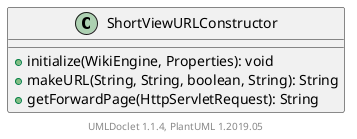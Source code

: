 @startuml

    class ShortViewURLConstructor [[ShortViewURLConstructor.html]] {
        +initialize(WikiEngine, Properties): void
        +makeURL(String, String, boolean, String): String
        +getForwardPage(HttpServletRequest): String
    }


    center footer UMLDoclet 1.1.4, PlantUML 1.2019.05
@enduml
